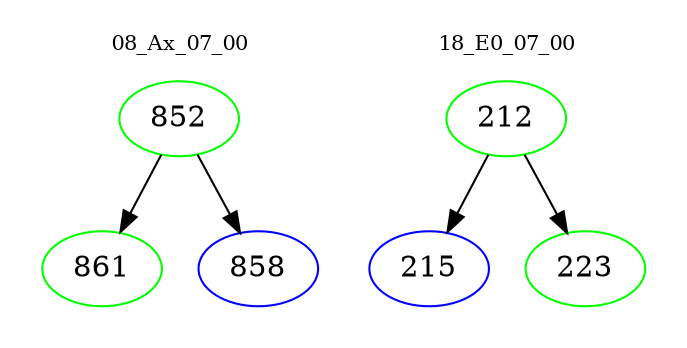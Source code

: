 digraph{
subgraph cluster_0 {
color = white
label = "08_Ax_07_00";
fontsize=10;
T0_852 [label="852", color="green"]
T0_852 -> T0_861 [color="black"]
T0_861 [label="861", color="green"]
T0_852 -> T0_858 [color="black"]
T0_858 [label="858", color="blue"]
}
subgraph cluster_1 {
color = white
label = "18_E0_07_00";
fontsize=10;
T1_212 [label="212", color="green"]
T1_212 -> T1_215 [color="black"]
T1_215 [label="215", color="blue"]
T1_212 -> T1_223 [color="black"]
T1_223 [label="223", color="green"]
}
}
